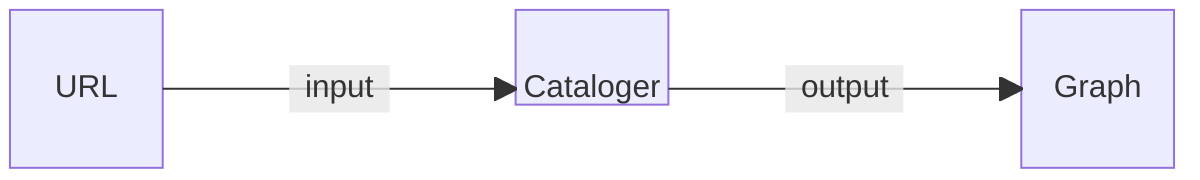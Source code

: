 block-beta
    columns 7
    URL space:2 Cataloger space:2 Graph
    URL-- "input" -->Cataloger
    Cataloger-- "output" -->Graph

    classDef block height:48px,padding:8px;
    classDef hidden visibility:none;
    class Cataloger block
    class URL hidden
    class Graph hidden
